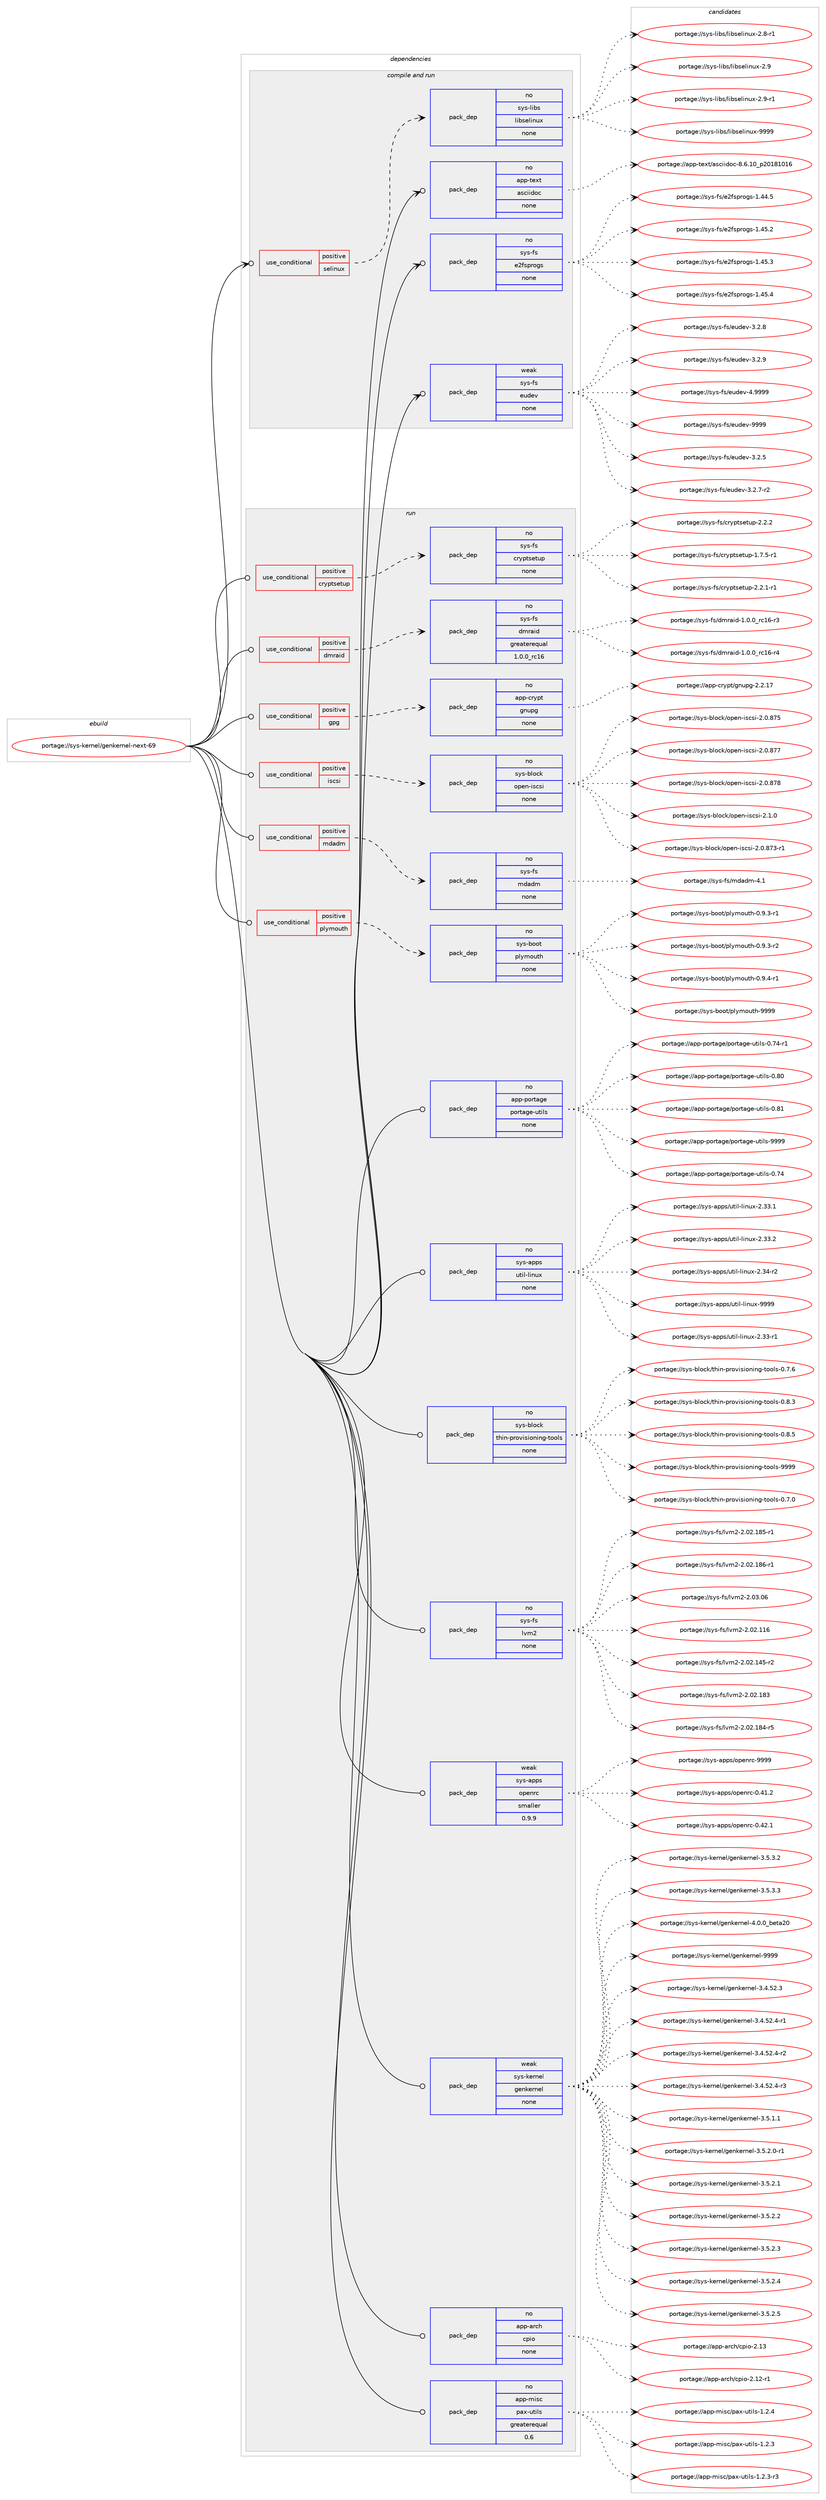 digraph prolog {

# *************
# Graph options
# *************

newrank=true;
concentrate=true;
compound=true;
graph [rankdir=LR,fontname=Helvetica,fontsize=10,ranksep=1.5];#, ranksep=2.5, nodesep=0.2];
edge  [arrowhead=vee];
node  [fontname=Helvetica,fontsize=10];

# **********
# The ebuild
# **********

subgraph cluster_leftcol {
color=gray;
rank=same;
label=<<i>ebuild</i>>;
id [label="portage://sys-kernel/genkernel-next-69", color=red, width=4, href="../sys-kernel/genkernel-next-69.svg"];
}

# ****************
# The dependencies
# ****************

subgraph cluster_midcol {
color=gray;
label=<<i>dependencies</i>>;
subgraph cluster_compile {
fillcolor="#eeeeee";
style=filled;
label=<<i>compile</i>>;
}
subgraph cluster_compileandrun {
fillcolor="#eeeeee";
style=filled;
label=<<i>compile and run</i>>;
subgraph cond103596 {
dependency428260 [label=<<TABLE BORDER="0" CELLBORDER="1" CELLSPACING="0" CELLPADDING="4"><TR><TD ROWSPAN="3" CELLPADDING="10">use_conditional</TD></TR><TR><TD>positive</TD></TR><TR><TD>selinux</TD></TR></TABLE>>, shape=none, color=red];
subgraph pack317475 {
dependency428261 [label=<<TABLE BORDER="0" CELLBORDER="1" CELLSPACING="0" CELLPADDING="4" WIDTH="220"><TR><TD ROWSPAN="6" CELLPADDING="30">pack_dep</TD></TR><TR><TD WIDTH="110">no</TD></TR><TR><TD>sys-libs</TD></TR><TR><TD>libselinux</TD></TR><TR><TD>none</TD></TR><TR><TD></TD></TR></TABLE>>, shape=none, color=blue];
}
dependency428260:e -> dependency428261:w [weight=20,style="dashed",arrowhead="vee"];
}
id:e -> dependency428260:w [weight=20,style="solid",arrowhead="odotvee"];
subgraph pack317476 {
dependency428262 [label=<<TABLE BORDER="0" CELLBORDER="1" CELLSPACING="0" CELLPADDING="4" WIDTH="220"><TR><TD ROWSPAN="6" CELLPADDING="30">pack_dep</TD></TR><TR><TD WIDTH="110">no</TD></TR><TR><TD>app-text</TD></TR><TR><TD>asciidoc</TD></TR><TR><TD>none</TD></TR><TR><TD></TD></TR></TABLE>>, shape=none, color=blue];
}
id:e -> dependency428262:w [weight=20,style="solid",arrowhead="odotvee"];
subgraph pack317477 {
dependency428263 [label=<<TABLE BORDER="0" CELLBORDER="1" CELLSPACING="0" CELLPADDING="4" WIDTH="220"><TR><TD ROWSPAN="6" CELLPADDING="30">pack_dep</TD></TR><TR><TD WIDTH="110">no</TD></TR><TR><TD>sys-fs</TD></TR><TR><TD>e2fsprogs</TD></TR><TR><TD>none</TD></TR><TR><TD></TD></TR></TABLE>>, shape=none, color=blue];
}
id:e -> dependency428263:w [weight=20,style="solid",arrowhead="odotvee"];
subgraph pack317478 {
dependency428264 [label=<<TABLE BORDER="0" CELLBORDER="1" CELLSPACING="0" CELLPADDING="4" WIDTH="220"><TR><TD ROWSPAN="6" CELLPADDING="30">pack_dep</TD></TR><TR><TD WIDTH="110">weak</TD></TR><TR><TD>sys-fs</TD></TR><TR><TD>eudev</TD></TR><TR><TD>none</TD></TR><TR><TD></TD></TR></TABLE>>, shape=none, color=blue];
}
id:e -> dependency428264:w [weight=20,style="solid",arrowhead="odotvee"];
}
subgraph cluster_run {
fillcolor="#eeeeee";
style=filled;
label=<<i>run</i>>;
subgraph cond103597 {
dependency428265 [label=<<TABLE BORDER="0" CELLBORDER="1" CELLSPACING="0" CELLPADDING="4"><TR><TD ROWSPAN="3" CELLPADDING="10">use_conditional</TD></TR><TR><TD>positive</TD></TR><TR><TD>cryptsetup</TD></TR></TABLE>>, shape=none, color=red];
subgraph pack317479 {
dependency428266 [label=<<TABLE BORDER="0" CELLBORDER="1" CELLSPACING="0" CELLPADDING="4" WIDTH="220"><TR><TD ROWSPAN="6" CELLPADDING="30">pack_dep</TD></TR><TR><TD WIDTH="110">no</TD></TR><TR><TD>sys-fs</TD></TR><TR><TD>cryptsetup</TD></TR><TR><TD>none</TD></TR><TR><TD></TD></TR></TABLE>>, shape=none, color=blue];
}
dependency428265:e -> dependency428266:w [weight=20,style="dashed",arrowhead="vee"];
}
id:e -> dependency428265:w [weight=20,style="solid",arrowhead="odot"];
subgraph cond103598 {
dependency428267 [label=<<TABLE BORDER="0" CELLBORDER="1" CELLSPACING="0" CELLPADDING="4"><TR><TD ROWSPAN="3" CELLPADDING="10">use_conditional</TD></TR><TR><TD>positive</TD></TR><TR><TD>dmraid</TD></TR></TABLE>>, shape=none, color=red];
subgraph pack317480 {
dependency428268 [label=<<TABLE BORDER="0" CELLBORDER="1" CELLSPACING="0" CELLPADDING="4" WIDTH="220"><TR><TD ROWSPAN="6" CELLPADDING="30">pack_dep</TD></TR><TR><TD WIDTH="110">no</TD></TR><TR><TD>sys-fs</TD></TR><TR><TD>dmraid</TD></TR><TR><TD>greaterequal</TD></TR><TR><TD>1.0.0_rc16</TD></TR></TABLE>>, shape=none, color=blue];
}
dependency428267:e -> dependency428268:w [weight=20,style="dashed",arrowhead="vee"];
}
id:e -> dependency428267:w [weight=20,style="solid",arrowhead="odot"];
subgraph cond103599 {
dependency428269 [label=<<TABLE BORDER="0" CELLBORDER="1" CELLSPACING="0" CELLPADDING="4"><TR><TD ROWSPAN="3" CELLPADDING="10">use_conditional</TD></TR><TR><TD>positive</TD></TR><TR><TD>gpg</TD></TR></TABLE>>, shape=none, color=red];
subgraph pack317481 {
dependency428270 [label=<<TABLE BORDER="0" CELLBORDER="1" CELLSPACING="0" CELLPADDING="4" WIDTH="220"><TR><TD ROWSPAN="6" CELLPADDING="30">pack_dep</TD></TR><TR><TD WIDTH="110">no</TD></TR><TR><TD>app-crypt</TD></TR><TR><TD>gnupg</TD></TR><TR><TD>none</TD></TR><TR><TD></TD></TR></TABLE>>, shape=none, color=blue];
}
dependency428269:e -> dependency428270:w [weight=20,style="dashed",arrowhead="vee"];
}
id:e -> dependency428269:w [weight=20,style="solid",arrowhead="odot"];
subgraph cond103600 {
dependency428271 [label=<<TABLE BORDER="0" CELLBORDER="1" CELLSPACING="0" CELLPADDING="4"><TR><TD ROWSPAN="3" CELLPADDING="10">use_conditional</TD></TR><TR><TD>positive</TD></TR><TR><TD>iscsi</TD></TR></TABLE>>, shape=none, color=red];
subgraph pack317482 {
dependency428272 [label=<<TABLE BORDER="0" CELLBORDER="1" CELLSPACING="0" CELLPADDING="4" WIDTH="220"><TR><TD ROWSPAN="6" CELLPADDING="30">pack_dep</TD></TR><TR><TD WIDTH="110">no</TD></TR><TR><TD>sys-block</TD></TR><TR><TD>open-iscsi</TD></TR><TR><TD>none</TD></TR><TR><TD></TD></TR></TABLE>>, shape=none, color=blue];
}
dependency428271:e -> dependency428272:w [weight=20,style="dashed",arrowhead="vee"];
}
id:e -> dependency428271:w [weight=20,style="solid",arrowhead="odot"];
subgraph cond103601 {
dependency428273 [label=<<TABLE BORDER="0" CELLBORDER="1" CELLSPACING="0" CELLPADDING="4"><TR><TD ROWSPAN="3" CELLPADDING="10">use_conditional</TD></TR><TR><TD>positive</TD></TR><TR><TD>mdadm</TD></TR></TABLE>>, shape=none, color=red];
subgraph pack317483 {
dependency428274 [label=<<TABLE BORDER="0" CELLBORDER="1" CELLSPACING="0" CELLPADDING="4" WIDTH="220"><TR><TD ROWSPAN="6" CELLPADDING="30">pack_dep</TD></TR><TR><TD WIDTH="110">no</TD></TR><TR><TD>sys-fs</TD></TR><TR><TD>mdadm</TD></TR><TR><TD>none</TD></TR><TR><TD></TD></TR></TABLE>>, shape=none, color=blue];
}
dependency428273:e -> dependency428274:w [weight=20,style="dashed",arrowhead="vee"];
}
id:e -> dependency428273:w [weight=20,style="solid",arrowhead="odot"];
subgraph cond103602 {
dependency428275 [label=<<TABLE BORDER="0" CELLBORDER="1" CELLSPACING="0" CELLPADDING="4"><TR><TD ROWSPAN="3" CELLPADDING="10">use_conditional</TD></TR><TR><TD>positive</TD></TR><TR><TD>plymouth</TD></TR></TABLE>>, shape=none, color=red];
subgraph pack317484 {
dependency428276 [label=<<TABLE BORDER="0" CELLBORDER="1" CELLSPACING="0" CELLPADDING="4" WIDTH="220"><TR><TD ROWSPAN="6" CELLPADDING="30">pack_dep</TD></TR><TR><TD WIDTH="110">no</TD></TR><TR><TD>sys-boot</TD></TR><TR><TD>plymouth</TD></TR><TR><TD>none</TD></TR><TR><TD></TD></TR></TABLE>>, shape=none, color=blue];
}
dependency428275:e -> dependency428276:w [weight=20,style="dashed",arrowhead="vee"];
}
id:e -> dependency428275:w [weight=20,style="solid",arrowhead="odot"];
subgraph pack317485 {
dependency428277 [label=<<TABLE BORDER="0" CELLBORDER="1" CELLSPACING="0" CELLPADDING="4" WIDTH="220"><TR><TD ROWSPAN="6" CELLPADDING="30">pack_dep</TD></TR><TR><TD WIDTH="110">no</TD></TR><TR><TD>app-arch</TD></TR><TR><TD>cpio</TD></TR><TR><TD>none</TD></TR><TR><TD></TD></TR></TABLE>>, shape=none, color=blue];
}
id:e -> dependency428277:w [weight=20,style="solid",arrowhead="odot"];
subgraph pack317486 {
dependency428278 [label=<<TABLE BORDER="0" CELLBORDER="1" CELLSPACING="0" CELLPADDING="4" WIDTH="220"><TR><TD ROWSPAN="6" CELLPADDING="30">pack_dep</TD></TR><TR><TD WIDTH="110">no</TD></TR><TR><TD>app-misc</TD></TR><TR><TD>pax-utils</TD></TR><TR><TD>greaterequal</TD></TR><TR><TD>0.6</TD></TR></TABLE>>, shape=none, color=blue];
}
id:e -> dependency428278:w [weight=20,style="solid",arrowhead="odot"];
subgraph pack317487 {
dependency428279 [label=<<TABLE BORDER="0" CELLBORDER="1" CELLSPACING="0" CELLPADDING="4" WIDTH="220"><TR><TD ROWSPAN="6" CELLPADDING="30">pack_dep</TD></TR><TR><TD WIDTH="110">no</TD></TR><TR><TD>app-portage</TD></TR><TR><TD>portage-utils</TD></TR><TR><TD>none</TD></TR><TR><TD></TD></TR></TABLE>>, shape=none, color=blue];
}
id:e -> dependency428279:w [weight=20,style="solid",arrowhead="odot"];
subgraph pack317488 {
dependency428280 [label=<<TABLE BORDER="0" CELLBORDER="1" CELLSPACING="0" CELLPADDING="4" WIDTH="220"><TR><TD ROWSPAN="6" CELLPADDING="30">pack_dep</TD></TR><TR><TD WIDTH="110">no</TD></TR><TR><TD>sys-apps</TD></TR><TR><TD>util-linux</TD></TR><TR><TD>none</TD></TR><TR><TD></TD></TR></TABLE>>, shape=none, color=blue];
}
id:e -> dependency428280:w [weight=20,style="solid",arrowhead="odot"];
subgraph pack317489 {
dependency428281 [label=<<TABLE BORDER="0" CELLBORDER="1" CELLSPACING="0" CELLPADDING="4" WIDTH="220"><TR><TD ROWSPAN="6" CELLPADDING="30">pack_dep</TD></TR><TR><TD WIDTH="110">no</TD></TR><TR><TD>sys-block</TD></TR><TR><TD>thin-provisioning-tools</TD></TR><TR><TD>none</TD></TR><TR><TD></TD></TR></TABLE>>, shape=none, color=blue];
}
id:e -> dependency428281:w [weight=20,style="solid",arrowhead="odot"];
subgraph pack317490 {
dependency428282 [label=<<TABLE BORDER="0" CELLBORDER="1" CELLSPACING="0" CELLPADDING="4" WIDTH="220"><TR><TD ROWSPAN="6" CELLPADDING="30">pack_dep</TD></TR><TR><TD WIDTH="110">no</TD></TR><TR><TD>sys-fs</TD></TR><TR><TD>lvm2</TD></TR><TR><TD>none</TD></TR><TR><TD></TD></TR></TABLE>>, shape=none, color=blue];
}
id:e -> dependency428282:w [weight=20,style="solid",arrowhead="odot"];
subgraph pack317491 {
dependency428283 [label=<<TABLE BORDER="0" CELLBORDER="1" CELLSPACING="0" CELLPADDING="4" WIDTH="220"><TR><TD ROWSPAN="6" CELLPADDING="30">pack_dep</TD></TR><TR><TD WIDTH="110">weak</TD></TR><TR><TD>sys-apps</TD></TR><TR><TD>openrc</TD></TR><TR><TD>smaller</TD></TR><TR><TD>0.9.9</TD></TR></TABLE>>, shape=none, color=blue];
}
id:e -> dependency428283:w [weight=20,style="solid",arrowhead="odot"];
subgraph pack317492 {
dependency428284 [label=<<TABLE BORDER="0" CELLBORDER="1" CELLSPACING="0" CELLPADDING="4" WIDTH="220"><TR><TD ROWSPAN="6" CELLPADDING="30">pack_dep</TD></TR><TR><TD WIDTH="110">weak</TD></TR><TR><TD>sys-kernel</TD></TR><TR><TD>genkernel</TD></TR><TR><TD>none</TD></TR><TR><TD></TD></TR></TABLE>>, shape=none, color=blue];
}
id:e -> dependency428284:w [weight=20,style="solid",arrowhead="odot"];
}
}

# **************
# The candidates
# **************

subgraph cluster_choices {
rank=same;
color=gray;
label=<<i>candidates</i>>;

subgraph choice317475 {
color=black;
nodesep=1;
choiceportage11512111545108105981154710810598115101108105110117120455046564511449 [label="portage://sys-libs/libselinux-2.8-r1", color=red, width=4,href="../sys-libs/libselinux-2.8-r1.svg"];
choiceportage1151211154510810598115471081059811510110810511011712045504657 [label="portage://sys-libs/libselinux-2.9", color=red, width=4,href="../sys-libs/libselinux-2.9.svg"];
choiceportage11512111545108105981154710810598115101108105110117120455046574511449 [label="portage://sys-libs/libselinux-2.9-r1", color=red, width=4,href="../sys-libs/libselinux-2.9-r1.svg"];
choiceportage115121115451081059811547108105981151011081051101171204557575757 [label="portage://sys-libs/libselinux-9999", color=red, width=4,href="../sys-libs/libselinux-9999.svg"];
dependency428261:e -> choiceportage11512111545108105981154710810598115101108105110117120455046564511449:w [style=dotted,weight="100"];
dependency428261:e -> choiceportage1151211154510810598115471081059811510110810511011712045504657:w [style=dotted,weight="100"];
dependency428261:e -> choiceportage11512111545108105981154710810598115101108105110117120455046574511449:w [style=dotted,weight="100"];
dependency428261:e -> choiceportage115121115451081059811547108105981151011081051101171204557575757:w [style=dotted,weight="100"];
}
subgraph choice317476 {
color=black;
nodesep=1;
choiceportage97112112451161011201164797115991051051001119945564654464948951125048495649484954 [label="portage://app-text/asciidoc-8.6.10_p20181016", color=red, width=4,href="../app-text/asciidoc-8.6.10_p20181016.svg"];
dependency428262:e -> choiceportage97112112451161011201164797115991051051001119945564654464948951125048495649484954:w [style=dotted,weight="100"];
}
subgraph choice317477 {
color=black;
nodesep=1;
choiceportage11512111545102115471015010211511211411110311545494652524653 [label="portage://sys-fs/e2fsprogs-1.44.5", color=red, width=4,href="../sys-fs/e2fsprogs-1.44.5.svg"];
choiceportage11512111545102115471015010211511211411110311545494652534650 [label="portage://sys-fs/e2fsprogs-1.45.2", color=red, width=4,href="../sys-fs/e2fsprogs-1.45.2.svg"];
choiceportage11512111545102115471015010211511211411110311545494652534651 [label="portage://sys-fs/e2fsprogs-1.45.3", color=red, width=4,href="../sys-fs/e2fsprogs-1.45.3.svg"];
choiceportage11512111545102115471015010211511211411110311545494652534652 [label="portage://sys-fs/e2fsprogs-1.45.4", color=red, width=4,href="../sys-fs/e2fsprogs-1.45.4.svg"];
dependency428263:e -> choiceportage11512111545102115471015010211511211411110311545494652524653:w [style=dotted,weight="100"];
dependency428263:e -> choiceportage11512111545102115471015010211511211411110311545494652534650:w [style=dotted,weight="100"];
dependency428263:e -> choiceportage11512111545102115471015010211511211411110311545494652534651:w [style=dotted,weight="100"];
dependency428263:e -> choiceportage11512111545102115471015010211511211411110311545494652534652:w [style=dotted,weight="100"];
}
subgraph choice317478 {
color=black;
nodesep=1;
choiceportage1151211154510211547101117100101118455146504653 [label="portage://sys-fs/eudev-3.2.5", color=red, width=4,href="../sys-fs/eudev-3.2.5.svg"];
choiceportage11512111545102115471011171001011184551465046554511450 [label="portage://sys-fs/eudev-3.2.7-r2", color=red, width=4,href="../sys-fs/eudev-3.2.7-r2.svg"];
choiceportage1151211154510211547101117100101118455146504656 [label="portage://sys-fs/eudev-3.2.8", color=red, width=4,href="../sys-fs/eudev-3.2.8.svg"];
choiceportage1151211154510211547101117100101118455146504657 [label="portage://sys-fs/eudev-3.2.9", color=red, width=4,href="../sys-fs/eudev-3.2.9.svg"];
choiceportage115121115451021154710111710010111845524657575757 [label="portage://sys-fs/eudev-4.9999", color=red, width=4,href="../sys-fs/eudev-4.9999.svg"];
choiceportage11512111545102115471011171001011184557575757 [label="portage://sys-fs/eudev-9999", color=red, width=4,href="../sys-fs/eudev-9999.svg"];
dependency428264:e -> choiceportage1151211154510211547101117100101118455146504653:w [style=dotted,weight="100"];
dependency428264:e -> choiceportage11512111545102115471011171001011184551465046554511450:w [style=dotted,weight="100"];
dependency428264:e -> choiceportage1151211154510211547101117100101118455146504656:w [style=dotted,weight="100"];
dependency428264:e -> choiceportage1151211154510211547101117100101118455146504657:w [style=dotted,weight="100"];
dependency428264:e -> choiceportage115121115451021154710111710010111845524657575757:w [style=dotted,weight="100"];
dependency428264:e -> choiceportage11512111545102115471011171001011184557575757:w [style=dotted,weight="100"];
}
subgraph choice317479 {
color=black;
nodesep=1;
choiceportage1151211154510211547991141211121161151011161171124549465546534511449 [label="portage://sys-fs/cryptsetup-1.7.5-r1", color=red, width=4,href="../sys-fs/cryptsetup-1.7.5-r1.svg"];
choiceportage1151211154510211547991141211121161151011161171124550465046494511449 [label="portage://sys-fs/cryptsetup-2.2.1-r1", color=red, width=4,href="../sys-fs/cryptsetup-2.2.1-r1.svg"];
choiceportage115121115451021154799114121112116115101116117112455046504650 [label="portage://sys-fs/cryptsetup-2.2.2", color=red, width=4,href="../sys-fs/cryptsetup-2.2.2.svg"];
dependency428266:e -> choiceportage1151211154510211547991141211121161151011161171124549465546534511449:w [style=dotted,weight="100"];
dependency428266:e -> choiceportage1151211154510211547991141211121161151011161171124550465046494511449:w [style=dotted,weight="100"];
dependency428266:e -> choiceportage115121115451021154799114121112116115101116117112455046504650:w [style=dotted,weight="100"];
}
subgraph choice317480 {
color=black;
nodesep=1;
choiceportage115121115451021154710010911497105100454946484648951149949544511451 [label="portage://sys-fs/dmraid-1.0.0_rc16-r3", color=red, width=4,href="../sys-fs/dmraid-1.0.0_rc16-r3.svg"];
choiceportage115121115451021154710010911497105100454946484648951149949544511452 [label="portage://sys-fs/dmraid-1.0.0_rc16-r4", color=red, width=4,href="../sys-fs/dmraid-1.0.0_rc16-r4.svg"];
dependency428268:e -> choiceportage115121115451021154710010911497105100454946484648951149949544511451:w [style=dotted,weight="100"];
dependency428268:e -> choiceportage115121115451021154710010911497105100454946484648951149949544511452:w [style=dotted,weight="100"];
}
subgraph choice317481 {
color=black;
nodesep=1;
choiceportage9711211245991141211121164710311011711210345504650464955 [label="portage://app-crypt/gnupg-2.2.17", color=red, width=4,href="../app-crypt/gnupg-2.2.17.svg"];
dependency428270:e -> choiceportage9711211245991141211121164710311011711210345504650464955:w [style=dotted,weight="100"];
}
subgraph choice317482 {
color=black;
nodesep=1;
choiceportage11512111545981081119910747111112101110451051159911510545504648465655514511449 [label="portage://sys-block/open-iscsi-2.0.873-r1", color=red, width=4,href="../sys-block/open-iscsi-2.0.873-r1.svg"];
choiceportage1151211154598108111991074711111210111045105115991151054550464846565553 [label="portage://sys-block/open-iscsi-2.0.875", color=red, width=4,href="../sys-block/open-iscsi-2.0.875.svg"];
choiceportage1151211154598108111991074711111210111045105115991151054550464846565555 [label="portage://sys-block/open-iscsi-2.0.877", color=red, width=4,href="../sys-block/open-iscsi-2.0.877.svg"];
choiceportage1151211154598108111991074711111210111045105115991151054550464846565556 [label="portage://sys-block/open-iscsi-2.0.878", color=red, width=4,href="../sys-block/open-iscsi-2.0.878.svg"];
choiceportage115121115459810811199107471111121011104510511599115105455046494648 [label="portage://sys-block/open-iscsi-2.1.0", color=red, width=4,href="../sys-block/open-iscsi-2.1.0.svg"];
dependency428272:e -> choiceportage11512111545981081119910747111112101110451051159911510545504648465655514511449:w [style=dotted,weight="100"];
dependency428272:e -> choiceportage1151211154598108111991074711111210111045105115991151054550464846565553:w [style=dotted,weight="100"];
dependency428272:e -> choiceportage1151211154598108111991074711111210111045105115991151054550464846565555:w [style=dotted,weight="100"];
dependency428272:e -> choiceportage1151211154598108111991074711111210111045105115991151054550464846565556:w [style=dotted,weight="100"];
dependency428272:e -> choiceportage115121115459810811199107471111121011104510511599115105455046494648:w [style=dotted,weight="100"];
}
subgraph choice317483 {
color=black;
nodesep=1;
choiceportage11512111545102115471091009710010945524649 [label="portage://sys-fs/mdadm-4.1", color=red, width=4,href="../sys-fs/mdadm-4.1.svg"];
dependency428274:e -> choiceportage11512111545102115471091009710010945524649:w [style=dotted,weight="100"];
}
subgraph choice317484 {
color=black;
nodesep=1;
choiceportage1151211154598111111116471121081211091111171161044548465746514511449 [label="portage://sys-boot/plymouth-0.9.3-r1", color=red, width=4,href="../sys-boot/plymouth-0.9.3-r1.svg"];
choiceportage1151211154598111111116471121081211091111171161044548465746514511450 [label="portage://sys-boot/plymouth-0.9.3-r2", color=red, width=4,href="../sys-boot/plymouth-0.9.3-r2.svg"];
choiceportage1151211154598111111116471121081211091111171161044548465746524511449 [label="portage://sys-boot/plymouth-0.9.4-r1", color=red, width=4,href="../sys-boot/plymouth-0.9.4-r1.svg"];
choiceportage1151211154598111111116471121081211091111171161044557575757 [label="portage://sys-boot/plymouth-9999", color=red, width=4,href="../sys-boot/plymouth-9999.svg"];
dependency428276:e -> choiceportage1151211154598111111116471121081211091111171161044548465746514511449:w [style=dotted,weight="100"];
dependency428276:e -> choiceportage1151211154598111111116471121081211091111171161044548465746514511450:w [style=dotted,weight="100"];
dependency428276:e -> choiceportage1151211154598111111116471121081211091111171161044548465746524511449:w [style=dotted,weight="100"];
dependency428276:e -> choiceportage1151211154598111111116471121081211091111171161044557575757:w [style=dotted,weight="100"];
}
subgraph choice317485 {
color=black;
nodesep=1;
choiceportage97112112459711499104479911210511145504649504511449 [label="portage://app-arch/cpio-2.12-r1", color=red, width=4,href="../app-arch/cpio-2.12-r1.svg"];
choiceportage9711211245971149910447991121051114550464951 [label="portage://app-arch/cpio-2.13", color=red, width=4,href="../app-arch/cpio-2.13.svg"];
dependency428277:e -> choiceportage97112112459711499104479911210511145504649504511449:w [style=dotted,weight="100"];
dependency428277:e -> choiceportage9711211245971149910447991121051114550464951:w [style=dotted,weight="100"];
}
subgraph choice317486 {
color=black;
nodesep=1;
choiceportage971121124510910511599471129712045117116105108115454946504651 [label="portage://app-misc/pax-utils-1.2.3", color=red, width=4,href="../app-misc/pax-utils-1.2.3.svg"];
choiceportage9711211245109105115994711297120451171161051081154549465046514511451 [label="portage://app-misc/pax-utils-1.2.3-r3", color=red, width=4,href="../app-misc/pax-utils-1.2.3-r3.svg"];
choiceportage971121124510910511599471129712045117116105108115454946504652 [label="portage://app-misc/pax-utils-1.2.4", color=red, width=4,href="../app-misc/pax-utils-1.2.4.svg"];
dependency428278:e -> choiceportage971121124510910511599471129712045117116105108115454946504651:w [style=dotted,weight="100"];
dependency428278:e -> choiceportage9711211245109105115994711297120451171161051081154549465046514511451:w [style=dotted,weight="100"];
dependency428278:e -> choiceportage971121124510910511599471129712045117116105108115454946504652:w [style=dotted,weight="100"];
}
subgraph choice317487 {
color=black;
nodesep=1;
choiceportage9711211245112111114116971031014711211111411697103101451171161051081154548465552 [label="portage://app-portage/portage-utils-0.74", color=red, width=4,href="../app-portage/portage-utils-0.74.svg"];
choiceportage97112112451121111141169710310147112111114116971031014511711610510811545484655524511449 [label="portage://app-portage/portage-utils-0.74-r1", color=red, width=4,href="../app-portage/portage-utils-0.74-r1.svg"];
choiceportage9711211245112111114116971031014711211111411697103101451171161051081154548465648 [label="portage://app-portage/portage-utils-0.80", color=red, width=4,href="../app-portage/portage-utils-0.80.svg"];
choiceportage9711211245112111114116971031014711211111411697103101451171161051081154548465649 [label="portage://app-portage/portage-utils-0.81", color=red, width=4,href="../app-portage/portage-utils-0.81.svg"];
choiceportage9711211245112111114116971031014711211111411697103101451171161051081154557575757 [label="portage://app-portage/portage-utils-9999", color=red, width=4,href="../app-portage/portage-utils-9999.svg"];
dependency428279:e -> choiceportage9711211245112111114116971031014711211111411697103101451171161051081154548465552:w [style=dotted,weight="100"];
dependency428279:e -> choiceportage97112112451121111141169710310147112111114116971031014511711610510811545484655524511449:w [style=dotted,weight="100"];
dependency428279:e -> choiceportage9711211245112111114116971031014711211111411697103101451171161051081154548465648:w [style=dotted,weight="100"];
dependency428279:e -> choiceportage9711211245112111114116971031014711211111411697103101451171161051081154548465649:w [style=dotted,weight="100"];
dependency428279:e -> choiceportage9711211245112111114116971031014711211111411697103101451171161051081154557575757:w [style=dotted,weight="100"];
}
subgraph choice317488 {
color=black;
nodesep=1;
choiceportage1151211154597112112115471171161051084510810511011712045504651514511449 [label="portage://sys-apps/util-linux-2.33-r1", color=red, width=4,href="../sys-apps/util-linux-2.33-r1.svg"];
choiceportage1151211154597112112115471171161051084510810511011712045504651514649 [label="portage://sys-apps/util-linux-2.33.1", color=red, width=4,href="../sys-apps/util-linux-2.33.1.svg"];
choiceportage1151211154597112112115471171161051084510810511011712045504651514650 [label="portage://sys-apps/util-linux-2.33.2", color=red, width=4,href="../sys-apps/util-linux-2.33.2.svg"];
choiceportage1151211154597112112115471171161051084510810511011712045504651524511450 [label="portage://sys-apps/util-linux-2.34-r2", color=red, width=4,href="../sys-apps/util-linux-2.34-r2.svg"];
choiceportage115121115459711211211547117116105108451081051101171204557575757 [label="portage://sys-apps/util-linux-9999", color=red, width=4,href="../sys-apps/util-linux-9999.svg"];
dependency428280:e -> choiceportage1151211154597112112115471171161051084510810511011712045504651514511449:w [style=dotted,weight="100"];
dependency428280:e -> choiceportage1151211154597112112115471171161051084510810511011712045504651514649:w [style=dotted,weight="100"];
dependency428280:e -> choiceportage1151211154597112112115471171161051084510810511011712045504651514650:w [style=dotted,weight="100"];
dependency428280:e -> choiceportage1151211154597112112115471171161051084510810511011712045504651524511450:w [style=dotted,weight="100"];
dependency428280:e -> choiceportage115121115459711211211547117116105108451081051101171204557575757:w [style=dotted,weight="100"];
}
subgraph choice317489 {
color=black;
nodesep=1;
choiceportage115121115459810811199107471161041051104511211411111810511510511111010511010345116111111108115454846554648 [label="portage://sys-block/thin-provisioning-tools-0.7.0", color=red, width=4,href="../sys-block/thin-provisioning-tools-0.7.0.svg"];
choiceportage115121115459810811199107471161041051104511211411111810511510511111010511010345116111111108115454846554654 [label="portage://sys-block/thin-provisioning-tools-0.7.6", color=red, width=4,href="../sys-block/thin-provisioning-tools-0.7.6.svg"];
choiceportage115121115459810811199107471161041051104511211411111810511510511111010511010345116111111108115454846564651 [label="portage://sys-block/thin-provisioning-tools-0.8.3", color=red, width=4,href="../sys-block/thin-provisioning-tools-0.8.3.svg"];
choiceportage115121115459810811199107471161041051104511211411111810511510511111010511010345116111111108115454846564653 [label="portage://sys-block/thin-provisioning-tools-0.8.5", color=red, width=4,href="../sys-block/thin-provisioning-tools-0.8.5.svg"];
choiceportage1151211154598108111991074711610410511045112114111118105115105111110105110103451161111111081154557575757 [label="portage://sys-block/thin-provisioning-tools-9999", color=red, width=4,href="../sys-block/thin-provisioning-tools-9999.svg"];
dependency428281:e -> choiceportage115121115459810811199107471161041051104511211411111810511510511111010511010345116111111108115454846554648:w [style=dotted,weight="100"];
dependency428281:e -> choiceportage115121115459810811199107471161041051104511211411111810511510511111010511010345116111111108115454846554654:w [style=dotted,weight="100"];
dependency428281:e -> choiceportage115121115459810811199107471161041051104511211411111810511510511111010511010345116111111108115454846564651:w [style=dotted,weight="100"];
dependency428281:e -> choiceportage115121115459810811199107471161041051104511211411111810511510511111010511010345116111111108115454846564653:w [style=dotted,weight="100"];
dependency428281:e -> choiceportage1151211154598108111991074711610410511045112114111118105115105111110105110103451161111111081154557575757:w [style=dotted,weight="100"];
}
subgraph choice317490 {
color=black;
nodesep=1;
choiceportage115121115451021154710811810950455046485046494954 [label="portage://sys-fs/lvm2-2.02.116", color=red, width=4,href="../sys-fs/lvm2-2.02.116.svg"];
choiceportage1151211154510211547108118109504550464850464952534511450 [label="portage://sys-fs/lvm2-2.02.145-r2", color=red, width=4,href="../sys-fs/lvm2-2.02.145-r2.svg"];
choiceportage115121115451021154710811810950455046485046495651 [label="portage://sys-fs/lvm2-2.02.183", color=red, width=4,href="../sys-fs/lvm2-2.02.183.svg"];
choiceportage1151211154510211547108118109504550464850464956524511453 [label="portage://sys-fs/lvm2-2.02.184-r5", color=red, width=4,href="../sys-fs/lvm2-2.02.184-r5.svg"];
choiceportage1151211154510211547108118109504550464850464956534511449 [label="portage://sys-fs/lvm2-2.02.185-r1", color=red, width=4,href="../sys-fs/lvm2-2.02.185-r1.svg"];
choiceportage1151211154510211547108118109504550464850464956544511449 [label="portage://sys-fs/lvm2-2.02.186-r1", color=red, width=4,href="../sys-fs/lvm2-2.02.186-r1.svg"];
choiceportage1151211154510211547108118109504550464851464854 [label="portage://sys-fs/lvm2-2.03.06", color=red, width=4,href="../sys-fs/lvm2-2.03.06.svg"];
dependency428282:e -> choiceportage115121115451021154710811810950455046485046494954:w [style=dotted,weight="100"];
dependency428282:e -> choiceportage1151211154510211547108118109504550464850464952534511450:w [style=dotted,weight="100"];
dependency428282:e -> choiceportage115121115451021154710811810950455046485046495651:w [style=dotted,weight="100"];
dependency428282:e -> choiceportage1151211154510211547108118109504550464850464956524511453:w [style=dotted,weight="100"];
dependency428282:e -> choiceportage1151211154510211547108118109504550464850464956534511449:w [style=dotted,weight="100"];
dependency428282:e -> choiceportage1151211154510211547108118109504550464850464956544511449:w [style=dotted,weight="100"];
dependency428282:e -> choiceportage1151211154510211547108118109504550464851464854:w [style=dotted,weight="100"];
}
subgraph choice317491 {
color=black;
nodesep=1;
choiceportage1151211154597112112115471111121011101149945484652494650 [label="portage://sys-apps/openrc-0.41.2", color=red, width=4,href="../sys-apps/openrc-0.41.2.svg"];
choiceportage1151211154597112112115471111121011101149945484652504649 [label="portage://sys-apps/openrc-0.42.1", color=red, width=4,href="../sys-apps/openrc-0.42.1.svg"];
choiceportage115121115459711211211547111112101110114994557575757 [label="portage://sys-apps/openrc-9999", color=red, width=4,href="../sys-apps/openrc-9999.svg"];
dependency428283:e -> choiceportage1151211154597112112115471111121011101149945484652494650:w [style=dotted,weight="100"];
dependency428283:e -> choiceportage1151211154597112112115471111121011101149945484652504649:w [style=dotted,weight="100"];
dependency428283:e -> choiceportage115121115459711211211547111112101110114994557575757:w [style=dotted,weight="100"];
}
subgraph choice317492 {
color=black;
nodesep=1;
choiceportage1151211154510710111411010110847103101110107101114110101108455146524653504651 [label="portage://sys-kernel/genkernel-3.4.52.3", color=red, width=4,href="../sys-kernel/genkernel-3.4.52.3.svg"];
choiceportage11512111545107101114110101108471031011101071011141101011084551465246535046524511449 [label="portage://sys-kernel/genkernel-3.4.52.4-r1", color=red, width=4,href="../sys-kernel/genkernel-3.4.52.4-r1.svg"];
choiceportage11512111545107101114110101108471031011101071011141101011084551465246535046524511450 [label="portage://sys-kernel/genkernel-3.4.52.4-r2", color=red, width=4,href="../sys-kernel/genkernel-3.4.52.4-r2.svg"];
choiceportage11512111545107101114110101108471031011101071011141101011084551465246535046524511451 [label="portage://sys-kernel/genkernel-3.4.52.4-r3", color=red, width=4,href="../sys-kernel/genkernel-3.4.52.4-r3.svg"];
choiceportage11512111545107101114110101108471031011101071011141101011084551465346494649 [label="portage://sys-kernel/genkernel-3.5.1.1", color=red, width=4,href="../sys-kernel/genkernel-3.5.1.1.svg"];
choiceportage115121115451071011141101011084710310111010710111411010110845514653465046484511449 [label="portage://sys-kernel/genkernel-3.5.2.0-r1", color=red, width=4,href="../sys-kernel/genkernel-3.5.2.0-r1.svg"];
choiceportage11512111545107101114110101108471031011101071011141101011084551465346504649 [label="portage://sys-kernel/genkernel-3.5.2.1", color=red, width=4,href="../sys-kernel/genkernel-3.5.2.1.svg"];
choiceportage11512111545107101114110101108471031011101071011141101011084551465346504650 [label="portage://sys-kernel/genkernel-3.5.2.2", color=red, width=4,href="../sys-kernel/genkernel-3.5.2.2.svg"];
choiceportage11512111545107101114110101108471031011101071011141101011084551465346504651 [label="portage://sys-kernel/genkernel-3.5.2.3", color=red, width=4,href="../sys-kernel/genkernel-3.5.2.3.svg"];
choiceportage11512111545107101114110101108471031011101071011141101011084551465346504652 [label="portage://sys-kernel/genkernel-3.5.2.4", color=red, width=4,href="../sys-kernel/genkernel-3.5.2.4.svg"];
choiceportage11512111545107101114110101108471031011101071011141101011084551465346504653 [label="portage://sys-kernel/genkernel-3.5.2.5", color=red, width=4,href="../sys-kernel/genkernel-3.5.2.5.svg"];
choiceportage11512111545107101114110101108471031011101071011141101011084551465346514650 [label="portage://sys-kernel/genkernel-3.5.3.2", color=red, width=4,href="../sys-kernel/genkernel-3.5.3.2.svg"];
choiceportage11512111545107101114110101108471031011101071011141101011084551465346514651 [label="portage://sys-kernel/genkernel-3.5.3.3", color=red, width=4,href="../sys-kernel/genkernel-3.5.3.3.svg"];
choiceportage11512111545107101114110101108471031011101071011141101011084552464846489598101116975048 [label="portage://sys-kernel/genkernel-4.0.0_beta20", color=red, width=4,href="../sys-kernel/genkernel-4.0.0_beta20.svg"];
choiceportage11512111545107101114110101108471031011101071011141101011084557575757 [label="portage://sys-kernel/genkernel-9999", color=red, width=4,href="../sys-kernel/genkernel-9999.svg"];
dependency428284:e -> choiceportage1151211154510710111411010110847103101110107101114110101108455146524653504651:w [style=dotted,weight="100"];
dependency428284:e -> choiceportage11512111545107101114110101108471031011101071011141101011084551465246535046524511449:w [style=dotted,weight="100"];
dependency428284:e -> choiceportage11512111545107101114110101108471031011101071011141101011084551465246535046524511450:w [style=dotted,weight="100"];
dependency428284:e -> choiceportage11512111545107101114110101108471031011101071011141101011084551465246535046524511451:w [style=dotted,weight="100"];
dependency428284:e -> choiceportage11512111545107101114110101108471031011101071011141101011084551465346494649:w [style=dotted,weight="100"];
dependency428284:e -> choiceportage115121115451071011141101011084710310111010710111411010110845514653465046484511449:w [style=dotted,weight="100"];
dependency428284:e -> choiceportage11512111545107101114110101108471031011101071011141101011084551465346504649:w [style=dotted,weight="100"];
dependency428284:e -> choiceportage11512111545107101114110101108471031011101071011141101011084551465346504650:w [style=dotted,weight="100"];
dependency428284:e -> choiceportage11512111545107101114110101108471031011101071011141101011084551465346504651:w [style=dotted,weight="100"];
dependency428284:e -> choiceportage11512111545107101114110101108471031011101071011141101011084551465346504652:w [style=dotted,weight="100"];
dependency428284:e -> choiceportage11512111545107101114110101108471031011101071011141101011084551465346504653:w [style=dotted,weight="100"];
dependency428284:e -> choiceportage11512111545107101114110101108471031011101071011141101011084551465346514650:w [style=dotted,weight="100"];
dependency428284:e -> choiceportage11512111545107101114110101108471031011101071011141101011084551465346514651:w [style=dotted,weight="100"];
dependency428284:e -> choiceportage11512111545107101114110101108471031011101071011141101011084552464846489598101116975048:w [style=dotted,weight="100"];
dependency428284:e -> choiceportage11512111545107101114110101108471031011101071011141101011084557575757:w [style=dotted,weight="100"];
}
}

}
